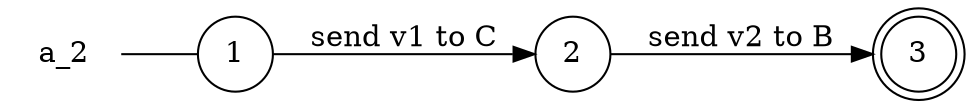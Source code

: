 digraph a_2 {
	rankdir="LR";
	n_0 [label="a_2", shape="plaintext"];
	n_1 [id="1", shape=circle, label="1"];
	n_0 -> n_1 [arrowhead=none];
	n_2 [id="2", shape=circle, label="2"];
	n_3 [id="3", shape=doublecircle, label="3"];

	n_1 -> n_2 [id="[$e|1]", label="send v1 to C"];
	n_2 -> n_3 [id="[$e|0]", label="send v2 to B"];
}
